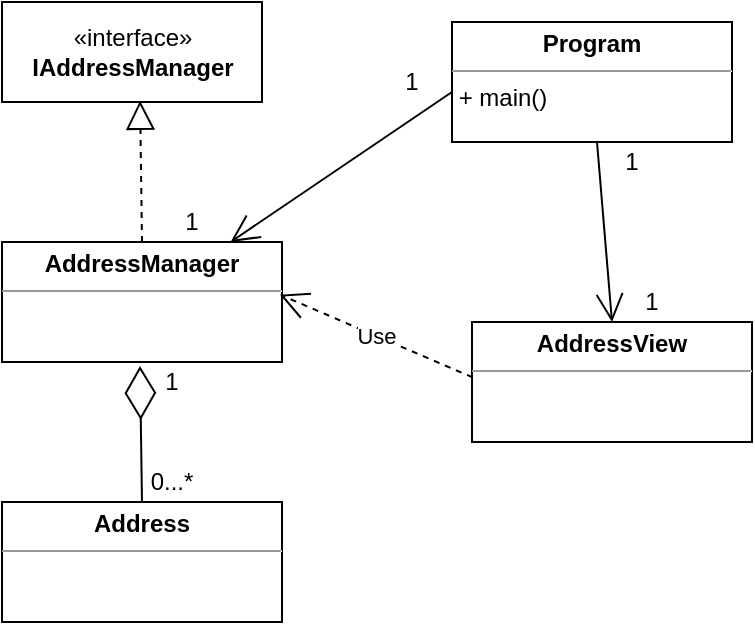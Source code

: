 <mxfile version="13.6.2" type="device"><diagram id="hRQQjHklN0eJmUM1zrc2" name="Page-1"><mxGraphModel dx="530" dy="322" grid="1" gridSize="10" guides="1" tooltips="1" connect="1" arrows="1" fold="1" page="1" pageScale="1" pageWidth="827" pageHeight="1169" math="0" shadow="0"><root><mxCell id="0"/><mxCell id="1" parent="0"/><mxCell id="kgzxhKE3cuRcbEdMDK3o-2" value="«interface»&lt;br&gt;&lt;b&gt;IAddressManager&lt;/b&gt;" style="html=1;" parent="1" vertex="1"><mxGeometry x="165" y="90" width="130" height="50" as="geometry"/></mxCell><mxCell id="kgzxhKE3cuRcbEdMDK3o-3" value="&lt;p style=&quot;margin: 0px ; margin-top: 4px ; text-align: center&quot;&gt;&lt;b&gt;AddressManager&lt;/b&gt;&lt;/p&gt;&lt;hr size=&quot;1&quot;&gt;&lt;div style=&quot;height: 2px&quot;&gt;&lt;/div&gt;" style="verticalAlign=top;align=left;overflow=fill;fontSize=12;fontFamily=Helvetica;html=1;" parent="1" vertex="1"><mxGeometry x="165" y="210" width="140" height="60" as="geometry"/></mxCell><mxCell id="kgzxhKE3cuRcbEdMDK3o-6" value="&lt;p style=&quot;margin: 0px ; margin-top: 4px ; text-align: center&quot;&gt;&lt;b&gt;AddressView&lt;/b&gt;&lt;/p&gt;&lt;hr size=&quot;1&quot;&gt;&lt;div style=&quot;height: 2px&quot;&gt;&lt;/div&gt;" style="verticalAlign=top;align=left;overflow=fill;fontSize=12;fontFamily=Helvetica;html=1;" parent="1" vertex="1"><mxGeometry x="400" y="250" width="140" height="60" as="geometry"/></mxCell><mxCell id="kgzxhKE3cuRcbEdMDK3o-8" value="&lt;p style=&quot;margin: 0px ; margin-top: 4px ; text-align: center&quot;&gt;&lt;b&gt;Program&lt;/b&gt;&lt;/p&gt;&lt;hr size=&quot;1&quot;&gt;&lt;div style=&quot;height: 2px&quot;&gt;&amp;nbsp;+ main()&lt;/div&gt;" style="verticalAlign=top;align=left;overflow=fill;fontSize=12;fontFamily=Helvetica;html=1;" parent="1" vertex="1"><mxGeometry x="390" y="100" width="140" height="60" as="geometry"/></mxCell><mxCell id="kgzxhKE3cuRcbEdMDK3o-10" value="&lt;p style=&quot;margin: 0px ; margin-top: 4px ; text-align: center&quot;&gt;&lt;b&gt;Address&lt;/b&gt;&lt;/p&gt;&lt;hr size=&quot;1&quot;&gt;&lt;div style=&quot;height: 2px&quot;&gt;&lt;/div&gt;" style="verticalAlign=top;align=left;overflow=fill;fontSize=12;fontFamily=Helvetica;html=1;" parent="1" vertex="1"><mxGeometry x="165" y="340" width="140" height="60" as="geometry"/></mxCell><mxCell id="kgzxhKE3cuRcbEdMDK3o-14" value="" style="endArrow=block;dashed=1;endFill=0;endSize=12;html=1;entryX=0.531;entryY=0.987;entryDx=0;entryDy=0;entryPerimeter=0;exitX=0.5;exitY=0;exitDx=0;exitDy=0;" parent="1" source="kgzxhKE3cuRcbEdMDK3o-3" target="kgzxhKE3cuRcbEdMDK3o-2" edge="1"><mxGeometry width="160" relative="1" as="geometry"><mxPoint x="200" y="230" as="sourcePoint"/><mxPoint x="360" y="230" as="targetPoint"/></mxGeometry></mxCell><mxCell id="kgzxhKE3cuRcbEdMDK3o-18" value="" style="endArrow=diamondThin;endFill=0;endSize=24;html=1;exitX=0.5;exitY=0;exitDx=0;exitDy=0;" parent="1" source="kgzxhKE3cuRcbEdMDK3o-10" edge="1"><mxGeometry width="160" relative="1" as="geometry"><mxPoint x="210" y="260" as="sourcePoint"/><mxPoint x="234" y="272" as="targetPoint"/></mxGeometry></mxCell><mxCell id="kgzxhKE3cuRcbEdMDK3o-19" value="0...*" style="text;html=1;strokeColor=none;fillColor=none;align=center;verticalAlign=middle;whiteSpace=wrap;rounded=0;" parent="1" vertex="1"><mxGeometry x="230" y="320" width="40" height="20" as="geometry"/></mxCell><mxCell id="kgzxhKE3cuRcbEdMDK3o-20" value="1" style="text;html=1;strokeColor=none;fillColor=none;align=center;verticalAlign=middle;whiteSpace=wrap;rounded=0;" parent="1" vertex="1"><mxGeometry x="230" y="270" width="40" height="20" as="geometry"/></mxCell><mxCell id="kgzxhKE3cuRcbEdMDK3o-21" value="1" style="text;html=1;strokeColor=none;fillColor=none;align=center;verticalAlign=middle;whiteSpace=wrap;rounded=0;" parent="1" vertex="1"><mxGeometry x="240" y="190" width="40" height="20" as="geometry"/></mxCell><mxCell id="kgzxhKE3cuRcbEdMDK3o-22" value="1" style="text;html=1;strokeColor=none;fillColor=none;align=center;verticalAlign=middle;whiteSpace=wrap;rounded=0;" parent="1" vertex="1"><mxGeometry x="350" y="120" width="40" height="20" as="geometry"/></mxCell><mxCell id="kgzxhKE3cuRcbEdMDK3o-23" value="1" style="text;html=1;strokeColor=none;fillColor=none;align=center;verticalAlign=middle;whiteSpace=wrap;rounded=0;" parent="1" vertex="1"><mxGeometry x="460" y="160" width="40" height="20" as="geometry"/></mxCell><mxCell id="kgzxhKE3cuRcbEdMDK3o-24" value="1" style="text;html=1;strokeColor=none;fillColor=none;align=center;verticalAlign=middle;whiteSpace=wrap;rounded=0;" parent="1" vertex="1"><mxGeometry x="470" y="230" width="40" height="20" as="geometry"/></mxCell><mxCell id="kgzxhKE3cuRcbEdMDK3o-25" value="Use" style="endArrow=open;endSize=12;dashed=1;html=1;exitX=0.002;exitY=0.461;exitDx=0;exitDy=0;exitPerimeter=0;entryX=0.993;entryY=0.439;entryDx=0;entryDy=0;entryPerimeter=0;" parent="1" source="kgzxhKE3cuRcbEdMDK3o-6" target="kgzxhKE3cuRcbEdMDK3o-3" edge="1"><mxGeometry width="160" relative="1" as="geometry"><mxPoint x="300" y="230" as="sourcePoint"/><mxPoint x="460" y="230" as="targetPoint"/></mxGeometry></mxCell><mxCell id="kgzxhKE3cuRcbEdMDK3o-26" value="" style="endArrow=open;endFill=1;endSize=12;html=1;entryX=0.5;entryY=0;entryDx=0;entryDy=0;" parent="1" source="kgzxhKE3cuRcbEdMDK3o-8" target="kgzxhKE3cuRcbEdMDK3o-6" edge="1"><mxGeometry width="160" relative="1" as="geometry"><mxPoint x="300" y="230" as="sourcePoint"/><mxPoint x="460" y="230" as="targetPoint"/></mxGeometry></mxCell><mxCell id="kgzxhKE3cuRcbEdMDK3o-27" value="" style="endArrow=open;endFill=1;endSize=12;html=1;exitX=1;exitY=0.75;exitDx=0;exitDy=0;" parent="1" source="kgzxhKE3cuRcbEdMDK3o-22" target="kgzxhKE3cuRcbEdMDK3o-3" edge="1"><mxGeometry width="160" relative="1" as="geometry"><mxPoint x="300" y="230" as="sourcePoint"/><mxPoint x="460" y="230" as="targetPoint"/></mxGeometry></mxCell></root></mxGraphModel></diagram></mxfile>